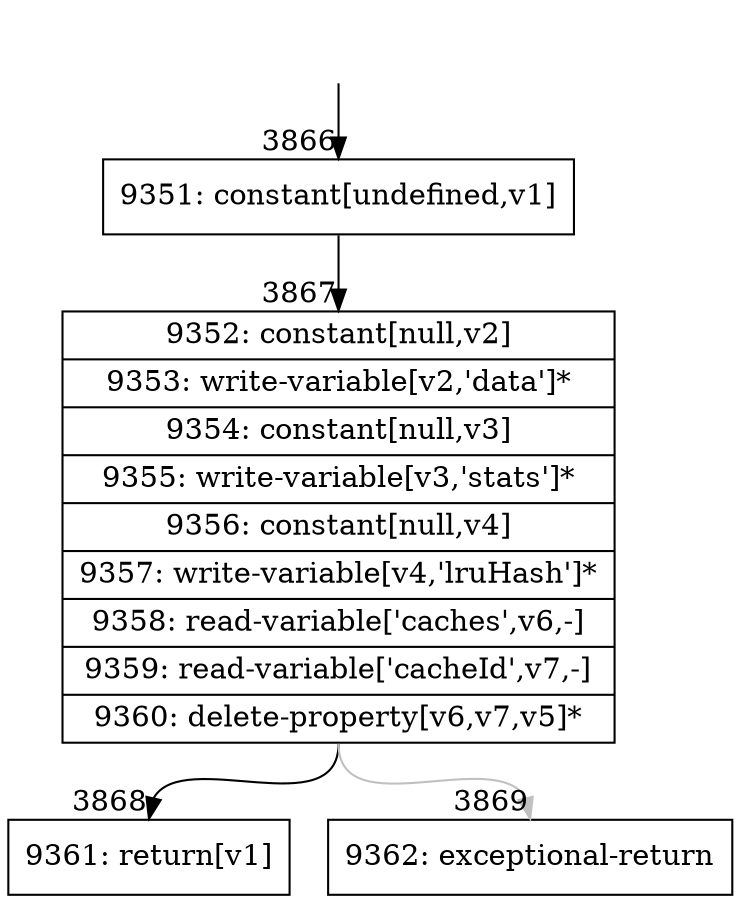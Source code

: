 digraph {
rankdir="TD"
BB_entry325[shape=none,label=""];
BB_entry325 -> BB3866 [tailport=s, headport=n, headlabel="    3866"]
BB3866 [shape=record label="{9351: constant[undefined,v1]}" ] 
BB3866 -> BB3867 [tailport=s, headport=n, headlabel="      3867"]
BB3867 [shape=record label="{9352: constant[null,v2]|9353: write-variable[v2,'data']*|9354: constant[null,v3]|9355: write-variable[v3,'stats']*|9356: constant[null,v4]|9357: write-variable[v4,'lruHash']*|9358: read-variable['caches',v6,-]|9359: read-variable['cacheId',v7,-]|9360: delete-property[v6,v7,v5]*}" ] 
BB3867 -> BB3868 [tailport=s, headport=n, headlabel="      3868"]
BB3867 -> BB3869 [tailport=s, headport=n, color=gray, headlabel="      3869"]
BB3868 [shape=record label="{9361: return[v1]}" ] 
BB3869 [shape=record label="{9362: exceptional-return}" ] 
//#$~ 5961
}
